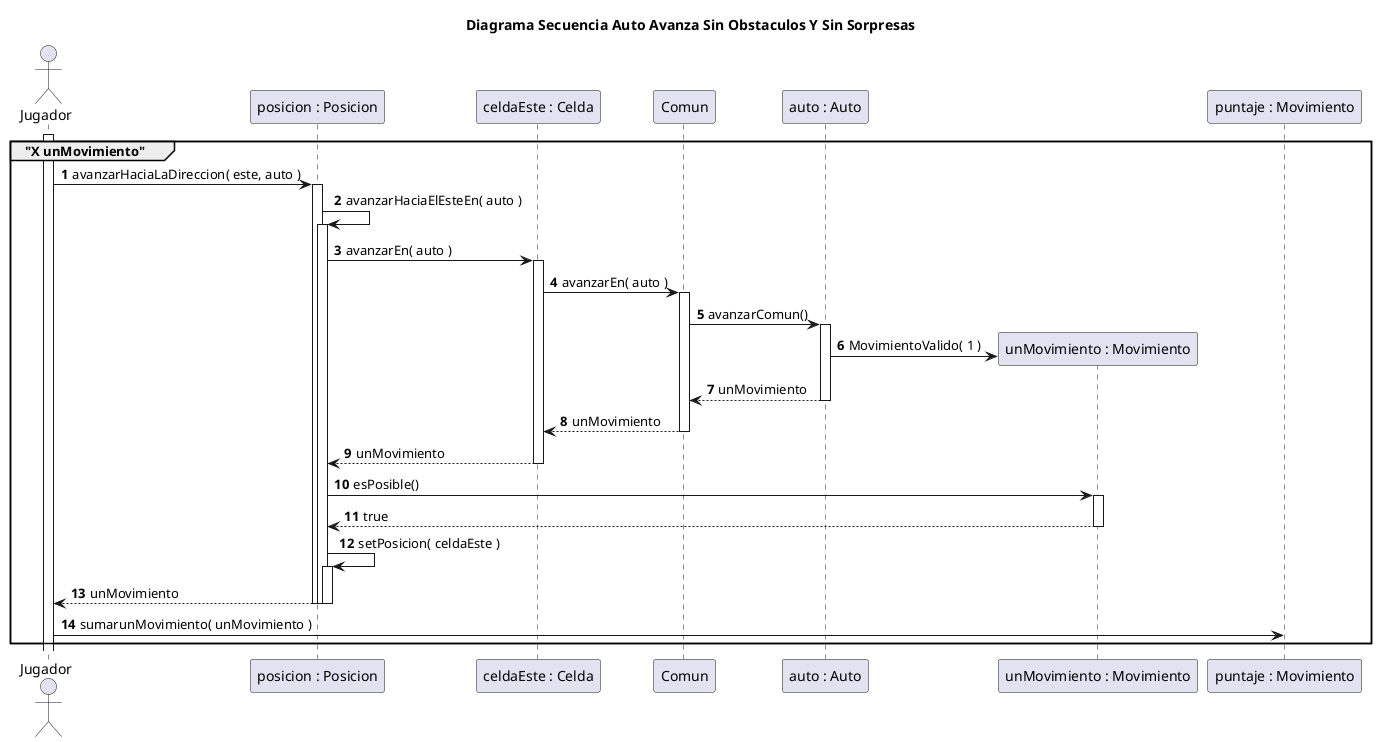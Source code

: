 @startuml
title Diagrama Secuencia Auto Avanza Sin Obstaculos Y Sin Sorpresas
autonumber
actor Jugador

group "X unMovimiento"
activate Jugador

Jugador -> "posicion : Posicion"++: avanzarHaciaLaDireccion( este, auto )

"posicion : Posicion" -> "posicion : Posicion"++: avanzarHaciaElEsteEn( auto )

"posicion : Posicion" -> "celdaEste : Celda"++: avanzarEn( auto )

"celdaEste : Celda" -> Comun++: avanzarEn( auto )
Comun -> "auto : Auto"++: avanzarComun()
create "unMovimiento : Movimiento"
"auto : Auto" -> "unMovimiento : Movimiento": MovimientoValido( 1 )
"auto : Auto" --> Comun: unMovimiento
deactivate "auto : Auto"
Comun --> "celdaEste : Celda": unMovimiento
deactivate Comun
"celdaEste : Celda" --> "posicion : Posicion": unMovimiento
deactivate "celdaEste : Celda"



"unMovimiento : Movimiento" <- "posicion : Posicion"++: esPosible()
"unMovimiento : Movimiento" --> "posicion : Posicion": true
deactivate "unMovimiento : Movimiento"
"posicion : Posicion" -> "posicion : Posicion"++: setPosicion( celdaEste )




"posicion : Posicion" --> Jugador--: unMovimiento
deactivate "posicion : Posicion"
deactivate "posicion : Posicion"

Jugador -> "puntaje : Movimiento": sumarunMovimiento( unMovimiento )
end

@enduml